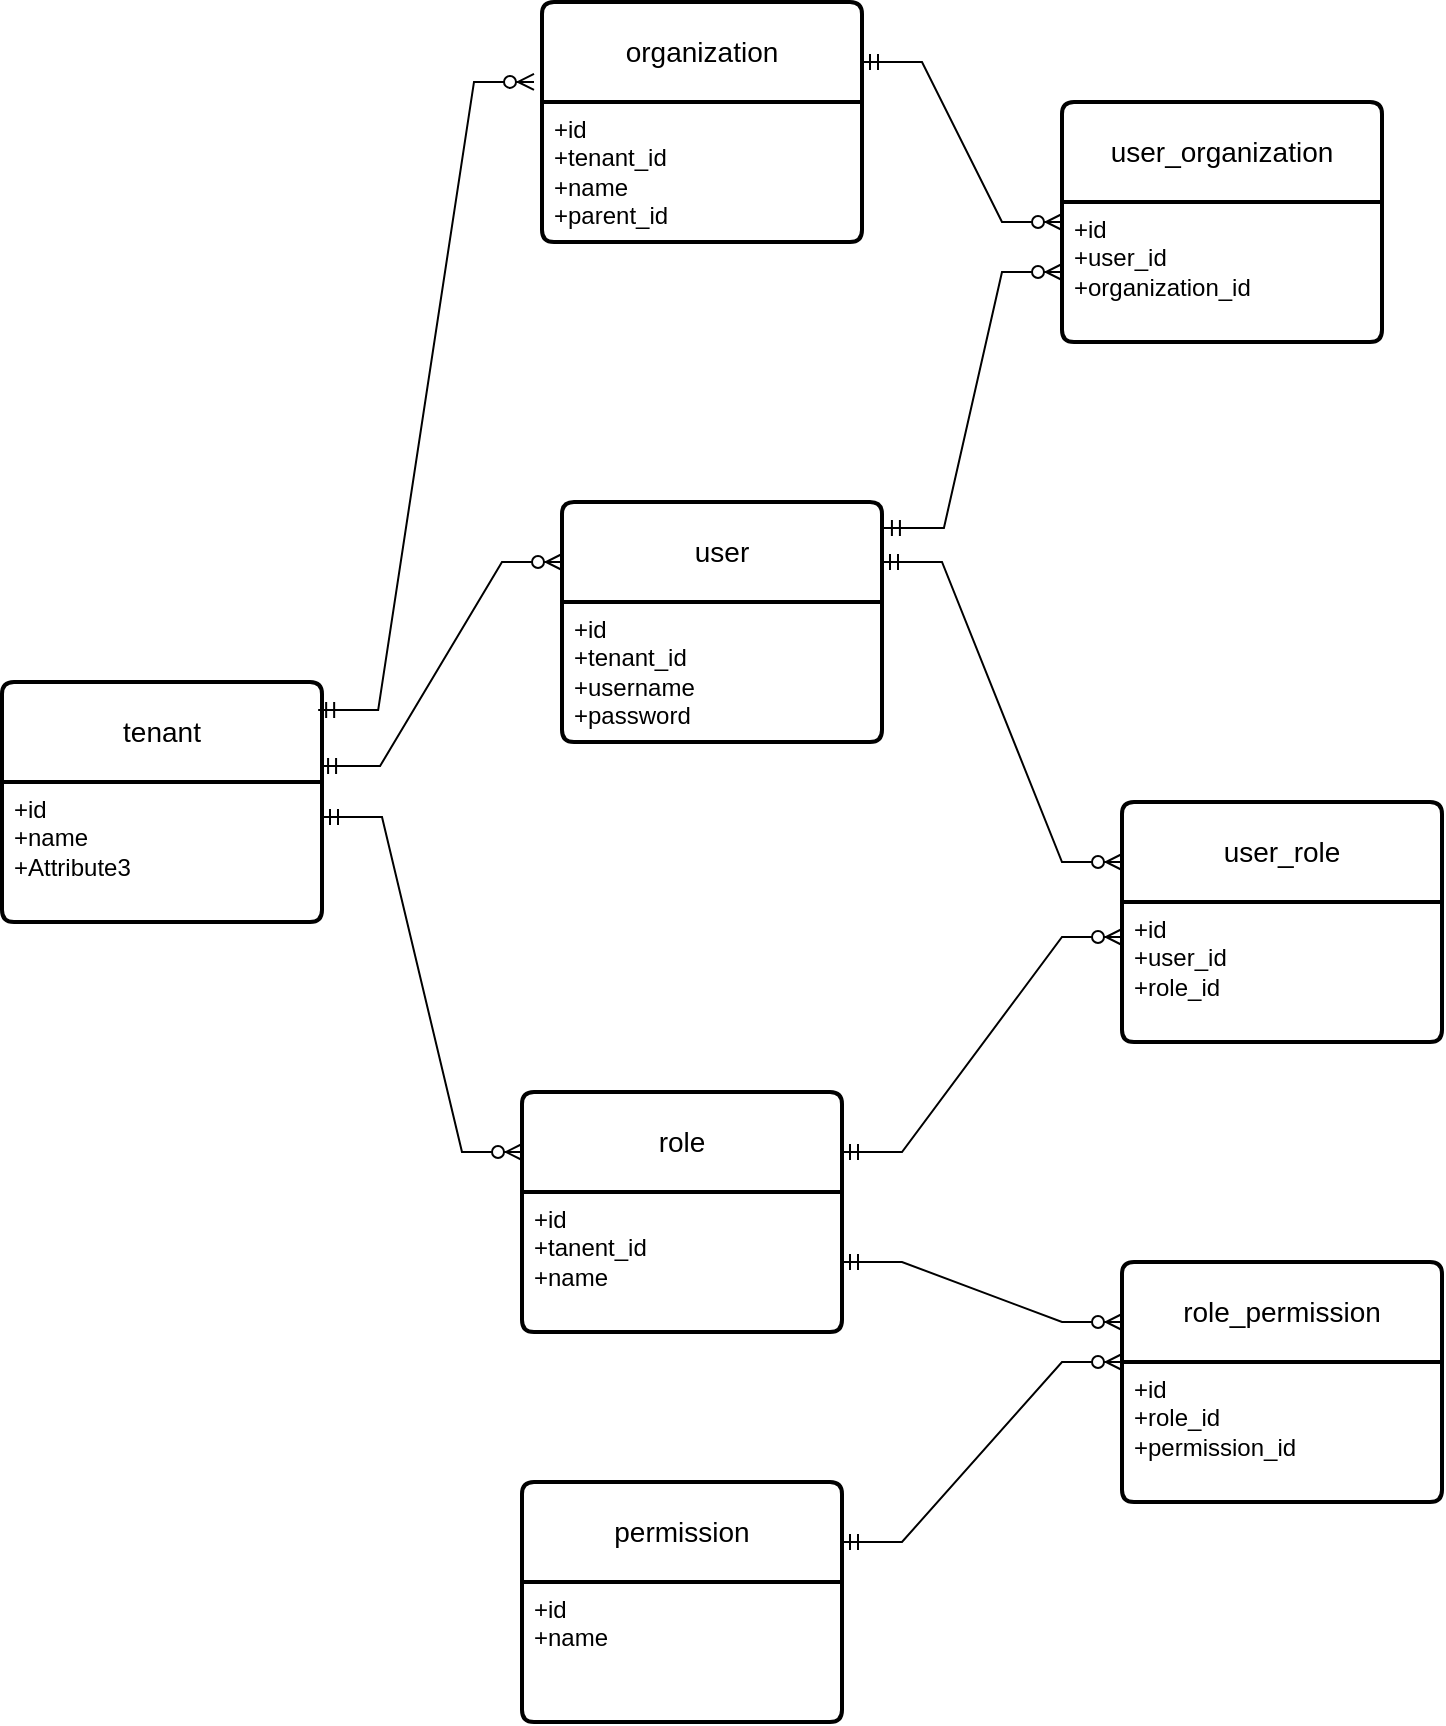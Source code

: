 <mxfile version="24.0.5" type="github">
  <diagram name="第 1 页" id="RMXnbASiQIyU8Spbn86v">
    <mxGraphModel dx="1026" dy="1904" grid="1" gridSize="10" guides="1" tooltips="1" connect="1" arrows="1" fold="1" page="1" pageScale="1" pageWidth="827" pageHeight="1169" math="0" shadow="0">
      <root>
        <mxCell id="0" />
        <mxCell id="1" parent="0" />
        <mxCell id="51ADCFOeusapla-yHpEM-1" value="tenant" style="swimlane;childLayout=stackLayout;horizontal=1;startSize=50;horizontalStack=0;rounded=1;fontSize=14;fontStyle=0;strokeWidth=2;resizeParent=0;resizeLast=1;shadow=0;dashed=0;align=center;arcSize=4;whiteSpace=wrap;html=1;" vertex="1" parent="1">
          <mxGeometry x="210" y="260" width="160" height="120" as="geometry" />
        </mxCell>
        <mxCell id="51ADCFOeusapla-yHpEM-2" value="+id&lt;br&gt;+name&lt;br&gt;+Attribute3" style="align=left;strokeColor=none;fillColor=none;spacingLeft=4;fontSize=12;verticalAlign=top;resizable=0;rotatable=0;part=1;html=1;" vertex="1" parent="51ADCFOeusapla-yHpEM-1">
          <mxGeometry y="50" width="160" height="70" as="geometry" />
        </mxCell>
        <mxCell id="51ADCFOeusapla-yHpEM-3" value="user" style="swimlane;childLayout=stackLayout;horizontal=1;startSize=50;horizontalStack=0;rounded=1;fontSize=14;fontStyle=0;strokeWidth=2;resizeParent=0;resizeLast=1;shadow=0;dashed=0;align=center;arcSize=4;whiteSpace=wrap;html=1;" vertex="1" parent="1">
          <mxGeometry x="490" y="170" width="160" height="120" as="geometry" />
        </mxCell>
        <mxCell id="51ADCFOeusapla-yHpEM-4" value="+id&lt;br&gt;+tenant_id&lt;br&gt;+username&lt;div&gt;+password&lt;br&gt;&lt;/div&gt;" style="align=left;strokeColor=none;fillColor=none;spacingLeft=4;fontSize=12;verticalAlign=top;resizable=0;rotatable=0;part=1;html=1;" vertex="1" parent="51ADCFOeusapla-yHpEM-3">
          <mxGeometry y="50" width="160" height="70" as="geometry" />
        </mxCell>
        <mxCell id="51ADCFOeusapla-yHpEM-5" value="" style="edgeStyle=entityRelationEdgeStyle;fontSize=12;html=1;endArrow=ERzeroToMany;startArrow=ERmandOne;rounded=0;exitX=0.994;exitY=0.35;exitDx=0;exitDy=0;exitPerimeter=0;entryX=0;entryY=0.25;entryDx=0;entryDy=0;" edge="1" parent="1" source="51ADCFOeusapla-yHpEM-1" target="51ADCFOeusapla-yHpEM-3">
          <mxGeometry width="100" height="100" relative="1" as="geometry">
            <mxPoint x="470" y="490" as="sourcePoint" />
            <mxPoint x="570" y="390" as="targetPoint" />
          </mxGeometry>
        </mxCell>
        <mxCell id="51ADCFOeusapla-yHpEM-6" value="user_role" style="swimlane;childLayout=stackLayout;horizontal=1;startSize=50;horizontalStack=0;rounded=1;fontSize=14;fontStyle=0;strokeWidth=2;resizeParent=0;resizeLast=1;shadow=0;dashed=0;align=center;arcSize=4;whiteSpace=wrap;html=1;" vertex="1" parent="1">
          <mxGeometry x="770" y="320" width="160" height="120" as="geometry" />
        </mxCell>
        <mxCell id="51ADCFOeusapla-yHpEM-7" value="+id&lt;br&gt;+user_id&lt;br&gt;+role_id&lt;div&gt;&lt;br&gt;&lt;/div&gt;" style="align=left;strokeColor=none;fillColor=none;spacingLeft=4;fontSize=12;verticalAlign=top;resizable=0;rotatable=0;part=1;html=1;" vertex="1" parent="51ADCFOeusapla-yHpEM-6">
          <mxGeometry y="50" width="160" height="70" as="geometry" />
        </mxCell>
        <mxCell id="51ADCFOeusapla-yHpEM-8" value="role" style="swimlane;childLayout=stackLayout;horizontal=1;startSize=50;horizontalStack=0;rounded=1;fontSize=14;fontStyle=0;strokeWidth=2;resizeParent=0;resizeLast=1;shadow=0;dashed=0;align=center;arcSize=4;whiteSpace=wrap;html=1;" vertex="1" parent="1">
          <mxGeometry x="470" y="465" width="160" height="120" as="geometry" />
        </mxCell>
        <mxCell id="51ADCFOeusapla-yHpEM-9" value="+id&lt;br&gt;+tanent_id&lt;br&gt;+name&lt;div&gt;&lt;br&gt;&lt;/div&gt;" style="align=left;strokeColor=none;fillColor=none;spacingLeft=4;fontSize=12;verticalAlign=top;resizable=0;rotatable=0;part=1;html=1;" vertex="1" parent="51ADCFOeusapla-yHpEM-8">
          <mxGeometry y="50" width="160" height="70" as="geometry" />
        </mxCell>
        <mxCell id="51ADCFOeusapla-yHpEM-10" value="" style="edgeStyle=entityRelationEdgeStyle;fontSize=12;html=1;endArrow=ERzeroToMany;startArrow=ERmandOne;rounded=0;exitX=1;exitY=0.25;exitDx=0;exitDy=0;entryX=0;entryY=0.25;entryDx=0;entryDy=0;" edge="1" parent="1" source="51ADCFOeusapla-yHpEM-3" target="51ADCFOeusapla-yHpEM-6">
          <mxGeometry width="100" height="100" relative="1" as="geometry">
            <mxPoint x="760" y="300" as="sourcePoint" />
            <mxPoint x="860" y="200" as="targetPoint" />
          </mxGeometry>
        </mxCell>
        <mxCell id="51ADCFOeusapla-yHpEM-11" value="" style="edgeStyle=entityRelationEdgeStyle;fontSize=12;html=1;endArrow=ERzeroToMany;startArrow=ERmandOne;rounded=0;exitX=1;exitY=0.25;exitDx=0;exitDy=0;entryX=0;entryY=0.25;entryDx=0;entryDy=0;" edge="1" parent="1" source="51ADCFOeusapla-yHpEM-8" target="51ADCFOeusapla-yHpEM-7">
          <mxGeometry width="100" height="100" relative="1" as="geometry">
            <mxPoint x="700" y="570" as="sourcePoint" />
            <mxPoint x="800" y="470" as="targetPoint" />
          </mxGeometry>
        </mxCell>
        <mxCell id="51ADCFOeusapla-yHpEM-12" value="" style="edgeStyle=entityRelationEdgeStyle;fontSize=12;html=1;endArrow=ERzeroToMany;startArrow=ERmandOne;rounded=0;exitX=1;exitY=0.25;exitDx=0;exitDy=0;entryX=0;entryY=0.25;entryDx=0;entryDy=0;" edge="1" parent="1" source="51ADCFOeusapla-yHpEM-2" target="51ADCFOeusapla-yHpEM-8">
          <mxGeometry width="100" height="100" relative="1" as="geometry">
            <mxPoint x="340" y="520" as="sourcePoint" />
            <mxPoint x="440" y="420" as="targetPoint" />
          </mxGeometry>
        </mxCell>
        <mxCell id="51ADCFOeusapla-yHpEM-13" value="permission" style="swimlane;childLayout=stackLayout;horizontal=1;startSize=50;horizontalStack=0;rounded=1;fontSize=14;fontStyle=0;strokeWidth=2;resizeParent=0;resizeLast=1;shadow=0;dashed=0;align=center;arcSize=4;whiteSpace=wrap;html=1;" vertex="1" parent="1">
          <mxGeometry x="470" y="660" width="160" height="120" as="geometry" />
        </mxCell>
        <mxCell id="51ADCFOeusapla-yHpEM-14" value="+id&lt;br&gt;+name&lt;div&gt;&lt;br/&gt;&lt;/div&gt;" style="align=left;strokeColor=none;fillColor=none;spacingLeft=4;fontSize=12;verticalAlign=top;resizable=0;rotatable=0;part=1;html=1;" vertex="1" parent="51ADCFOeusapla-yHpEM-13">
          <mxGeometry y="50" width="160" height="70" as="geometry" />
        </mxCell>
        <mxCell id="51ADCFOeusapla-yHpEM-15" value="role_permission" style="swimlane;childLayout=stackLayout;horizontal=1;startSize=50;horizontalStack=0;rounded=1;fontSize=14;fontStyle=0;strokeWidth=2;resizeParent=0;resizeLast=1;shadow=0;dashed=0;align=center;arcSize=4;whiteSpace=wrap;html=1;" vertex="1" parent="1">
          <mxGeometry x="770" y="550" width="160" height="120" as="geometry" />
        </mxCell>
        <mxCell id="51ADCFOeusapla-yHpEM-16" value="+id&lt;br&gt;+role_id&lt;br&gt;+permission_id&lt;div&gt;&lt;br&gt;&lt;/div&gt;" style="align=left;strokeColor=none;fillColor=none;spacingLeft=4;fontSize=12;verticalAlign=top;resizable=0;rotatable=0;part=1;html=1;" vertex="1" parent="51ADCFOeusapla-yHpEM-15">
          <mxGeometry y="50" width="160" height="70" as="geometry" />
        </mxCell>
        <mxCell id="51ADCFOeusapla-yHpEM-17" value="" style="edgeStyle=entityRelationEdgeStyle;fontSize=12;html=1;endArrow=ERzeroToMany;startArrow=ERmandOne;rounded=0;exitX=1;exitY=0.5;exitDx=0;exitDy=0;entryX=0;entryY=0.25;entryDx=0;entryDy=0;" edge="1" parent="1" source="51ADCFOeusapla-yHpEM-9" target="51ADCFOeusapla-yHpEM-15">
          <mxGeometry width="100" height="100" relative="1" as="geometry">
            <mxPoint x="640" y="505" as="sourcePoint" />
            <mxPoint x="780" y="398" as="targetPoint" />
          </mxGeometry>
        </mxCell>
        <mxCell id="51ADCFOeusapla-yHpEM-18" value="" style="edgeStyle=entityRelationEdgeStyle;fontSize=12;html=1;endArrow=ERzeroToMany;startArrow=ERmandOne;rounded=0;exitX=1;exitY=0.25;exitDx=0;exitDy=0;entryX=0;entryY=0;entryDx=0;entryDy=0;" edge="1" parent="1" source="51ADCFOeusapla-yHpEM-13" target="51ADCFOeusapla-yHpEM-16">
          <mxGeometry width="100" height="100" relative="1" as="geometry">
            <mxPoint x="640" y="560" as="sourcePoint" />
            <mxPoint x="780" y="590" as="targetPoint" />
          </mxGeometry>
        </mxCell>
        <mxCell id="51ADCFOeusapla-yHpEM-19" value="organization" style="swimlane;childLayout=stackLayout;horizontal=1;startSize=50;horizontalStack=0;rounded=1;fontSize=14;fontStyle=0;strokeWidth=2;resizeParent=0;resizeLast=1;shadow=0;dashed=0;align=center;arcSize=4;whiteSpace=wrap;html=1;" vertex="1" parent="1">
          <mxGeometry x="480" y="-80" width="160" height="120" as="geometry" />
        </mxCell>
        <mxCell id="51ADCFOeusapla-yHpEM-20" value="+id&lt;br&gt;+tenant_id&lt;br&gt;+name&lt;div&gt;+parent_id&lt;br&gt;&lt;/div&gt;" style="align=left;strokeColor=none;fillColor=none;spacingLeft=4;fontSize=12;verticalAlign=top;resizable=0;rotatable=0;part=1;html=1;" vertex="1" parent="51ADCFOeusapla-yHpEM-19">
          <mxGeometry y="50" width="160" height="70" as="geometry" />
        </mxCell>
        <mxCell id="51ADCFOeusapla-yHpEM-22" value="user_organization" style="swimlane;childLayout=stackLayout;horizontal=1;startSize=50;horizontalStack=0;rounded=1;fontSize=14;fontStyle=0;strokeWidth=2;resizeParent=0;resizeLast=1;shadow=0;dashed=0;align=center;arcSize=4;whiteSpace=wrap;html=1;" vertex="1" parent="1">
          <mxGeometry x="740" y="-30" width="160" height="120" as="geometry" />
        </mxCell>
        <mxCell id="51ADCFOeusapla-yHpEM-23" value="+id&lt;br&gt;+user_id&lt;br&gt;+organization_id&lt;div&gt;&lt;br&gt;&lt;/div&gt;" style="align=left;strokeColor=none;fillColor=none;spacingLeft=4;fontSize=12;verticalAlign=top;resizable=0;rotatable=0;part=1;html=1;" vertex="1" parent="51ADCFOeusapla-yHpEM-22">
          <mxGeometry y="50" width="160" height="70" as="geometry" />
        </mxCell>
        <mxCell id="51ADCFOeusapla-yHpEM-24" value="" style="edgeStyle=entityRelationEdgeStyle;fontSize=12;html=1;endArrow=ERzeroToMany;startArrow=ERmandOne;rounded=0;exitX=1.006;exitY=0.108;exitDx=0;exitDy=0;entryX=0;entryY=0.5;entryDx=0;entryDy=0;exitPerimeter=0;" edge="1" parent="1" source="51ADCFOeusapla-yHpEM-3" target="51ADCFOeusapla-yHpEM-23">
          <mxGeometry width="100" height="100" relative="1" as="geometry">
            <mxPoint x="720" y="220" as="sourcePoint" />
            <mxPoint x="820" y="120" as="targetPoint" />
          </mxGeometry>
        </mxCell>
        <mxCell id="51ADCFOeusapla-yHpEM-25" value="" style="edgeStyle=entityRelationEdgeStyle;fontSize=12;html=1;endArrow=ERzeroToMany;startArrow=ERmandOne;rounded=0;exitX=1;exitY=0.25;exitDx=0;exitDy=0;entryX=0;entryY=0.5;entryDx=0;entryDy=0;" edge="1" parent="1" source="51ADCFOeusapla-yHpEM-19" target="51ADCFOeusapla-yHpEM-22">
          <mxGeometry width="100" height="100" relative="1" as="geometry">
            <mxPoint x="630" y="30" as="sourcePoint" />
            <mxPoint x="730" y="-70" as="targetPoint" />
          </mxGeometry>
        </mxCell>
        <mxCell id="51ADCFOeusapla-yHpEM-26" value="" style="edgeStyle=entityRelationEdgeStyle;fontSize=12;html=1;endArrow=ERzeroToMany;startArrow=ERmandOne;rounded=0;exitX=0.988;exitY=0.117;exitDx=0;exitDy=0;exitPerimeter=0;entryX=-0.025;entryY=0.333;entryDx=0;entryDy=0;entryPerimeter=0;" edge="1" parent="1" source="51ADCFOeusapla-yHpEM-1" target="51ADCFOeusapla-yHpEM-19">
          <mxGeometry width="100" height="100" relative="1" as="geometry">
            <mxPoint x="290" y="190" as="sourcePoint" />
            <mxPoint x="390" y="90" as="targetPoint" />
          </mxGeometry>
        </mxCell>
      </root>
    </mxGraphModel>
  </diagram>
</mxfile>
